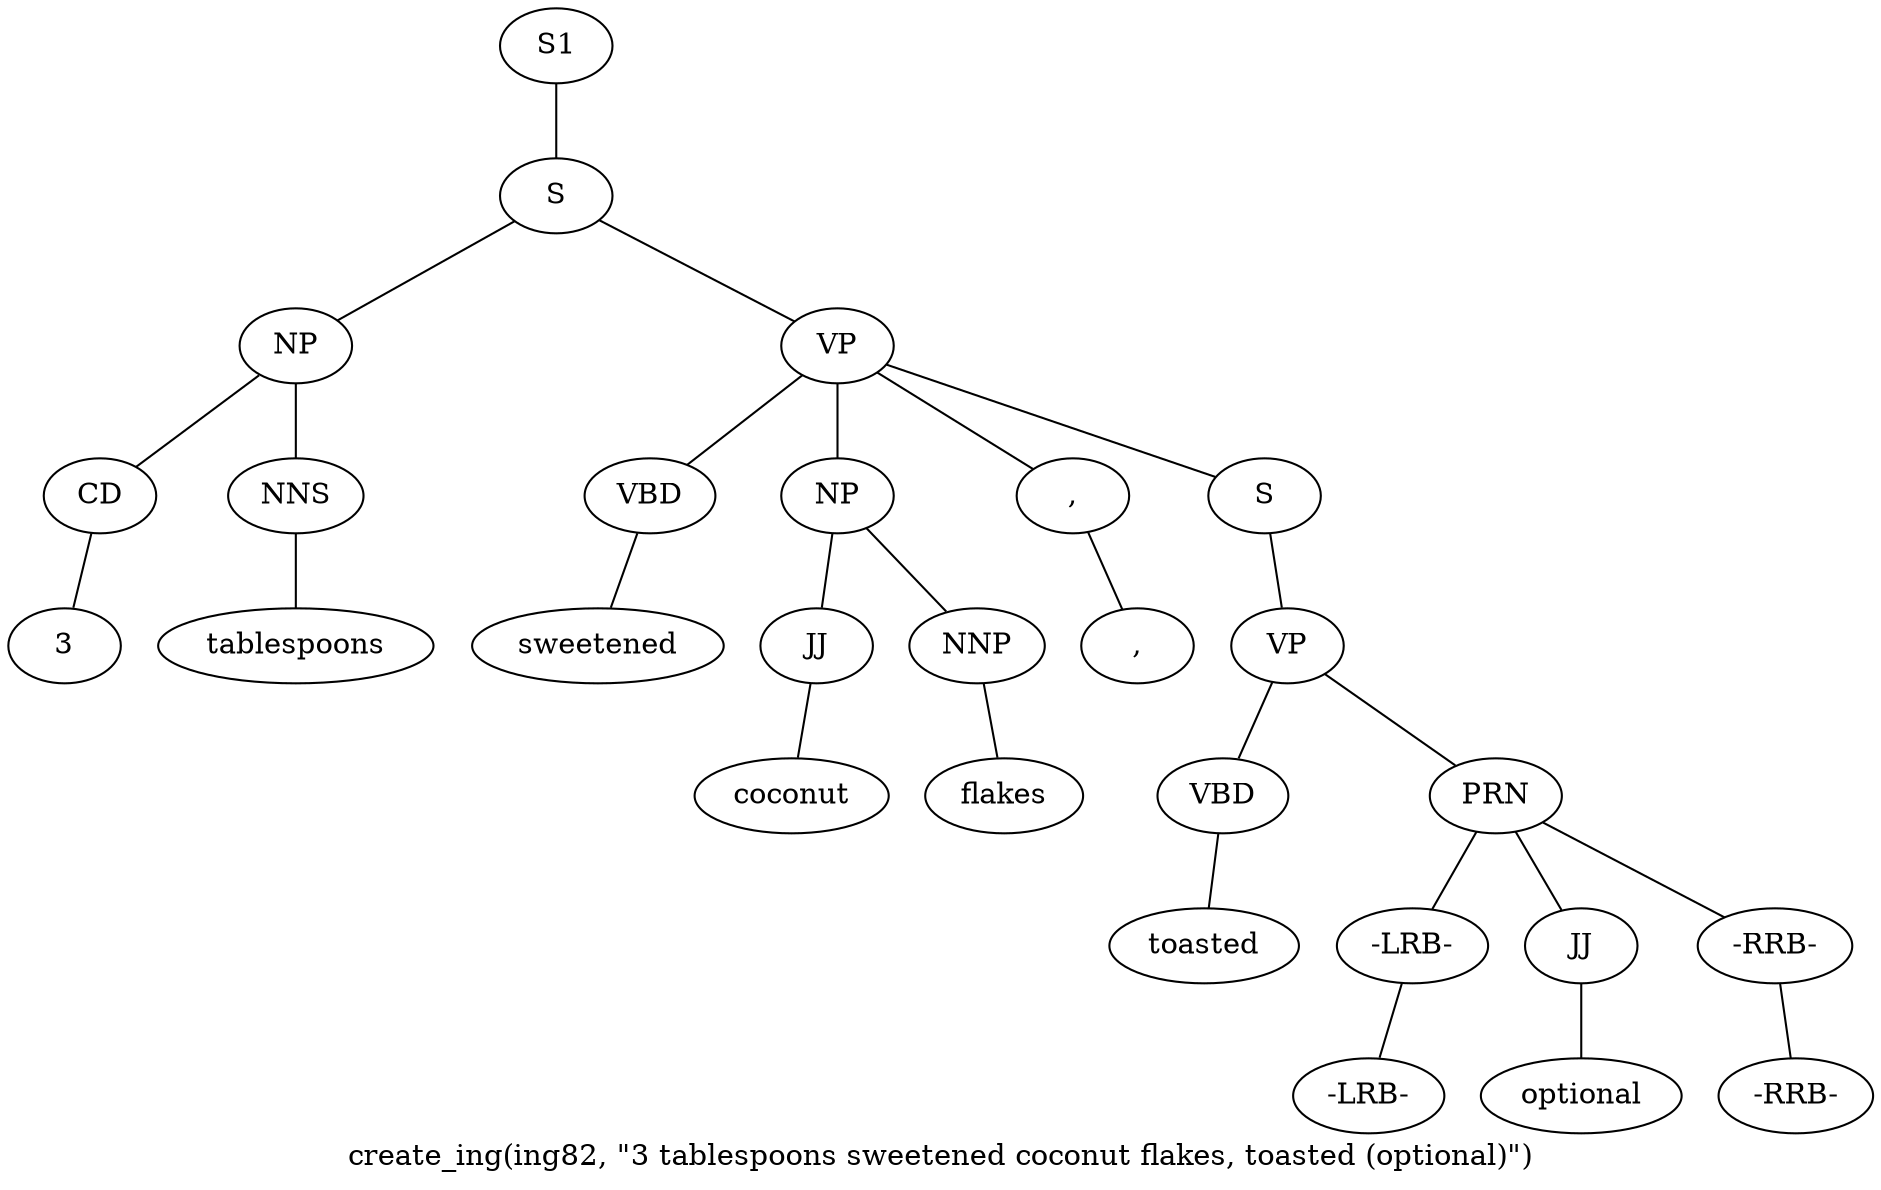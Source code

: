 graph SyntaxGraph {
	label = "create_ing(ing82, \"3 tablespoons sweetened coconut flakes, toasted (optional)\")";
	Node0 [label="S1"];
	Node1 [label="S"];
	Node2 [label="NP"];
	Node3 [label="CD"];
	Node4 [label="3"];
	Node5 [label="NNS"];
	Node6 [label="tablespoons"];
	Node7 [label="VP"];
	Node8 [label="VBD"];
	Node9 [label="sweetened"];
	Node10 [label="NP"];
	Node11 [label="JJ"];
	Node12 [label="coconut"];
	Node13 [label="NNP"];
	Node14 [label="flakes"];
	Node15 [label=","];
	Node16 [label=","];
	Node17 [label="S"];
	Node18 [label="VP"];
	Node19 [label="VBD"];
	Node20 [label="toasted"];
	Node21 [label="PRN"];
	Node22 [label="-LRB-"];
	Node23 [label="-LRB-"];
	Node24 [label="JJ"];
	Node25 [label="optional"];
	Node26 [label="-RRB-"];
	Node27 [label="-RRB-"];

	Node0 -- Node1;
	Node1 -- Node2;
	Node1 -- Node7;
	Node2 -- Node3;
	Node2 -- Node5;
	Node3 -- Node4;
	Node5 -- Node6;
	Node7 -- Node8;
	Node7 -- Node10;
	Node7 -- Node15;
	Node7 -- Node17;
	Node8 -- Node9;
	Node10 -- Node11;
	Node10 -- Node13;
	Node11 -- Node12;
	Node13 -- Node14;
	Node15 -- Node16;
	Node17 -- Node18;
	Node18 -- Node19;
	Node18 -- Node21;
	Node19 -- Node20;
	Node21 -- Node22;
	Node21 -- Node24;
	Node21 -- Node26;
	Node22 -- Node23;
	Node24 -- Node25;
	Node26 -- Node27;
}